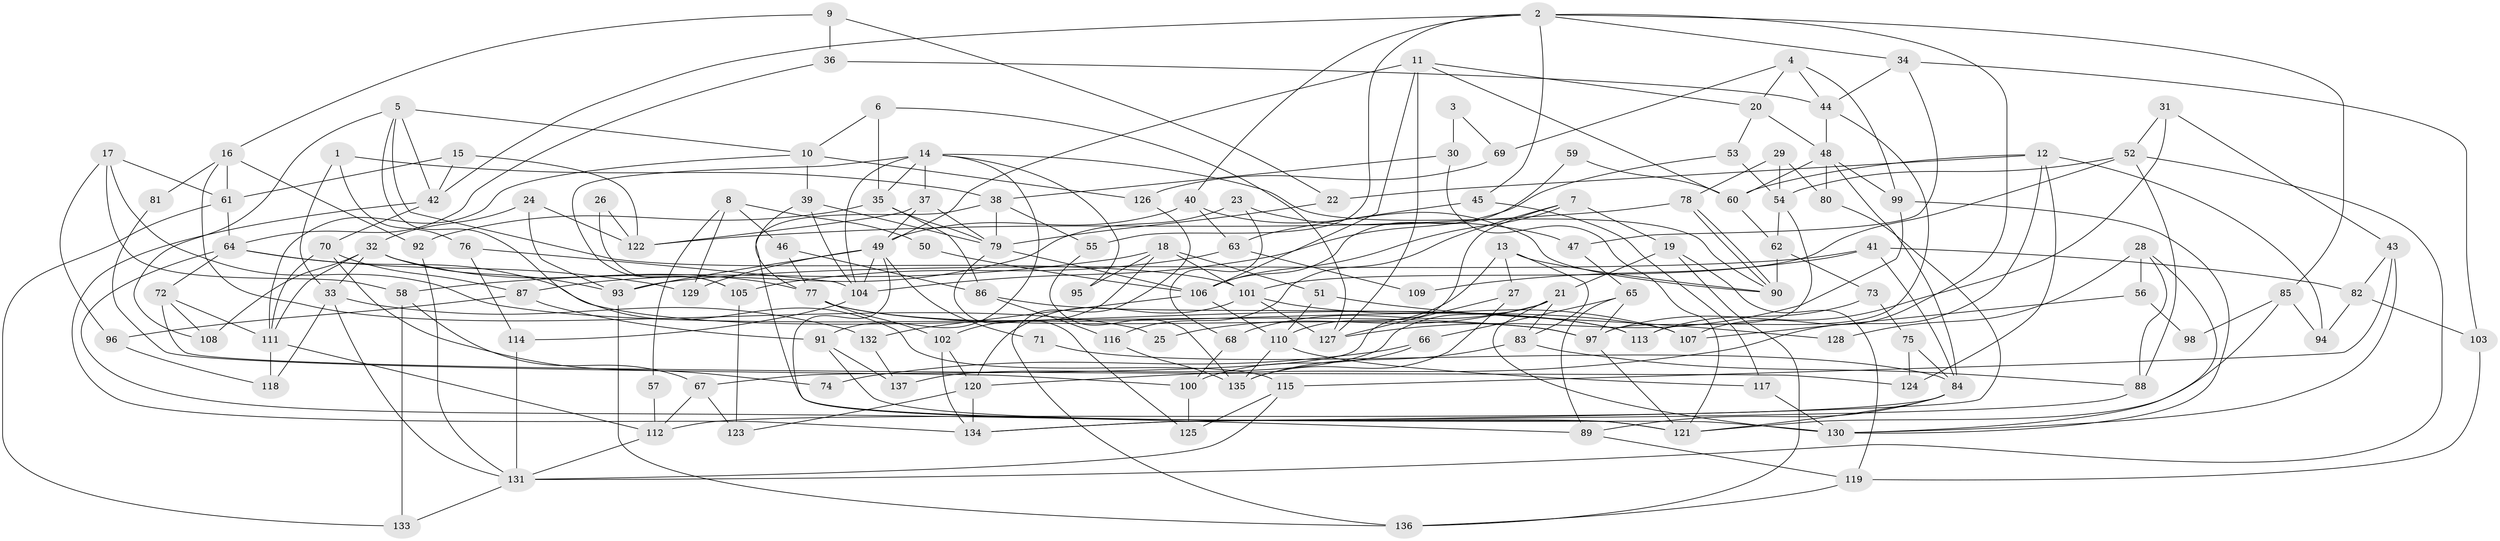 // coarse degree distribution, {3: 0.06976744186046512, 4: 0.046511627906976744, 15: 0.023255813953488372, 9: 0.11627906976744186, 11: 0.023255813953488372, 7: 0.13953488372093023, 5: 0.23255813953488372, 6: 0.06976744186046512, 10: 0.09302325581395349, 8: 0.16279069767441862, 12: 0.023255813953488372}
// Generated by graph-tools (version 1.1) at 2025/50/03/04/25 22:50:52]
// undirected, 137 vertices, 274 edges
graph export_dot {
  node [color=gray90,style=filled];
  1;
  2;
  3;
  4;
  5;
  6;
  7;
  8;
  9;
  10;
  11;
  12;
  13;
  14;
  15;
  16;
  17;
  18;
  19;
  20;
  21;
  22;
  23;
  24;
  25;
  26;
  27;
  28;
  29;
  30;
  31;
  32;
  33;
  34;
  35;
  36;
  37;
  38;
  39;
  40;
  41;
  42;
  43;
  44;
  45;
  46;
  47;
  48;
  49;
  50;
  51;
  52;
  53;
  54;
  55;
  56;
  57;
  58;
  59;
  60;
  61;
  62;
  63;
  64;
  65;
  66;
  67;
  68;
  69;
  70;
  71;
  72;
  73;
  74;
  75;
  76;
  77;
  78;
  79;
  80;
  81;
  82;
  83;
  84;
  85;
  86;
  87;
  88;
  89;
  90;
  91;
  92;
  93;
  94;
  95;
  96;
  97;
  98;
  99;
  100;
  101;
  102;
  103;
  104;
  105;
  106;
  107;
  108;
  109;
  110;
  111;
  112;
  113;
  114;
  115;
  116;
  117;
  118;
  119;
  120;
  121;
  122;
  123;
  124;
  125;
  126;
  127;
  128;
  129;
  130;
  131;
  132;
  133;
  134;
  135;
  136;
  137;
  1 -- 38;
  1 -- 76;
  1 -- 33;
  2 -- 85;
  2 -- 42;
  2 -- 34;
  2 -- 40;
  2 -- 45;
  2 -- 55;
  2 -- 107;
  3 -- 69;
  3 -- 30;
  4 -- 99;
  4 -- 44;
  4 -- 20;
  4 -- 69;
  5 -- 115;
  5 -- 108;
  5 -- 10;
  5 -- 42;
  5 -- 101;
  6 -- 10;
  6 -- 127;
  6 -- 35;
  7 -- 19;
  7 -- 106;
  7 -- 67;
  7 -- 116;
  8 -- 46;
  8 -- 129;
  8 -- 50;
  8 -- 57;
  9 -- 22;
  9 -- 16;
  9 -- 36;
  10 -- 39;
  10 -- 111;
  10 -- 126;
  11 -- 60;
  11 -- 106;
  11 -- 20;
  11 -- 49;
  11 -- 127;
  12 -- 120;
  12 -- 60;
  12 -- 22;
  12 -- 94;
  12 -- 124;
  13 -- 90;
  13 -- 110;
  13 -- 27;
  13 -- 83;
  14 -- 104;
  14 -- 90;
  14 -- 35;
  14 -- 37;
  14 -- 91;
  14 -- 95;
  14 -- 105;
  15 -- 42;
  15 -- 122;
  15 -- 61;
  16 -- 92;
  16 -- 61;
  16 -- 25;
  16 -- 81;
  17 -- 97;
  17 -- 58;
  17 -- 61;
  17 -- 96;
  18 -- 101;
  18 -- 102;
  18 -- 51;
  18 -- 58;
  18 -- 95;
  19 -- 119;
  19 -- 21;
  19 -- 136;
  20 -- 48;
  20 -- 53;
  21 -- 83;
  21 -- 130;
  21 -- 25;
  21 -- 68;
  21 -- 137;
  22 -- 79;
  23 -- 47;
  23 -- 87;
  23 -- 68;
  24 -- 93;
  24 -- 32;
  24 -- 122;
  26 -- 105;
  26 -- 122;
  27 -- 127;
  27 -- 135;
  28 -- 88;
  28 -- 130;
  28 -- 56;
  28 -- 128;
  29 -- 54;
  29 -- 78;
  29 -- 80;
  30 -- 38;
  30 -- 121;
  31 -- 52;
  31 -- 97;
  31 -- 43;
  32 -- 77;
  32 -- 93;
  32 -- 33;
  32 -- 108;
  32 -- 111;
  33 -- 118;
  33 -- 131;
  33 -- 132;
  34 -- 44;
  34 -- 47;
  34 -- 103;
  35 -- 79;
  35 -- 86;
  35 -- 92;
  36 -- 64;
  36 -- 44;
  37 -- 49;
  37 -- 79;
  37 -- 122;
  38 -- 79;
  38 -- 55;
  38 -- 130;
  39 -- 77;
  39 -- 79;
  39 -- 104;
  40 -- 49;
  40 -- 63;
  40 -- 90;
  41 -- 82;
  41 -- 84;
  41 -- 93;
  41 -- 109;
  42 -- 134;
  42 -- 70;
  43 -- 130;
  43 -- 82;
  43 -- 115;
  44 -- 48;
  44 -- 113;
  45 -- 117;
  45 -- 63;
  46 -- 86;
  46 -- 77;
  47 -- 65;
  48 -- 80;
  48 -- 60;
  48 -- 84;
  48 -- 99;
  49 -- 121;
  49 -- 71;
  49 -- 93;
  49 -- 104;
  49 -- 129;
  50 -- 106;
  51 -- 110;
  51 -- 128;
  52 -- 131;
  52 -- 101;
  52 -- 54;
  52 -- 88;
  53 -- 104;
  53 -- 54;
  54 -- 62;
  54 -- 97;
  55 -- 135;
  56 -- 107;
  56 -- 98;
  57 -- 112;
  58 -- 133;
  58 -- 67;
  59 -- 106;
  59 -- 60;
  60 -- 62;
  61 -- 64;
  61 -- 133;
  62 -- 90;
  62 -- 73;
  63 -- 105;
  63 -- 109;
  64 -- 72;
  64 -- 89;
  64 -- 113;
  64 -- 129;
  65 -- 89;
  65 -- 97;
  65 -- 66;
  66 -- 100;
  66 -- 74;
  67 -- 112;
  67 -- 123;
  68 -- 100;
  69 -- 126;
  70 -- 111;
  70 -- 74;
  70 -- 87;
  71 -- 84;
  72 -- 124;
  72 -- 111;
  72 -- 108;
  73 -- 113;
  73 -- 75;
  75 -- 84;
  75 -- 124;
  76 -- 114;
  76 -- 104;
  77 -- 102;
  77 -- 97;
  77 -- 107;
  78 -- 90;
  78 -- 90;
  78 -- 122;
  79 -- 106;
  79 -- 125;
  80 -- 134;
  81 -- 100;
  82 -- 103;
  82 -- 94;
  83 -- 135;
  83 -- 88;
  84 -- 112;
  84 -- 89;
  84 -- 121;
  85 -- 121;
  85 -- 94;
  85 -- 98;
  86 -- 113;
  86 -- 116;
  87 -- 96;
  87 -- 91;
  88 -- 134;
  89 -- 119;
  91 -- 121;
  91 -- 137;
  92 -- 131;
  93 -- 136;
  96 -- 118;
  97 -- 121;
  99 -- 127;
  99 -- 130;
  100 -- 125;
  101 -- 107;
  101 -- 120;
  101 -- 127;
  102 -- 134;
  102 -- 120;
  103 -- 119;
  104 -- 114;
  105 -- 123;
  106 -- 132;
  106 -- 110;
  110 -- 135;
  110 -- 117;
  111 -- 112;
  111 -- 118;
  112 -- 131;
  114 -- 131;
  115 -- 131;
  115 -- 125;
  116 -- 135;
  117 -- 130;
  119 -- 136;
  120 -- 123;
  120 -- 134;
  126 -- 136;
  131 -- 133;
  132 -- 137;
}
